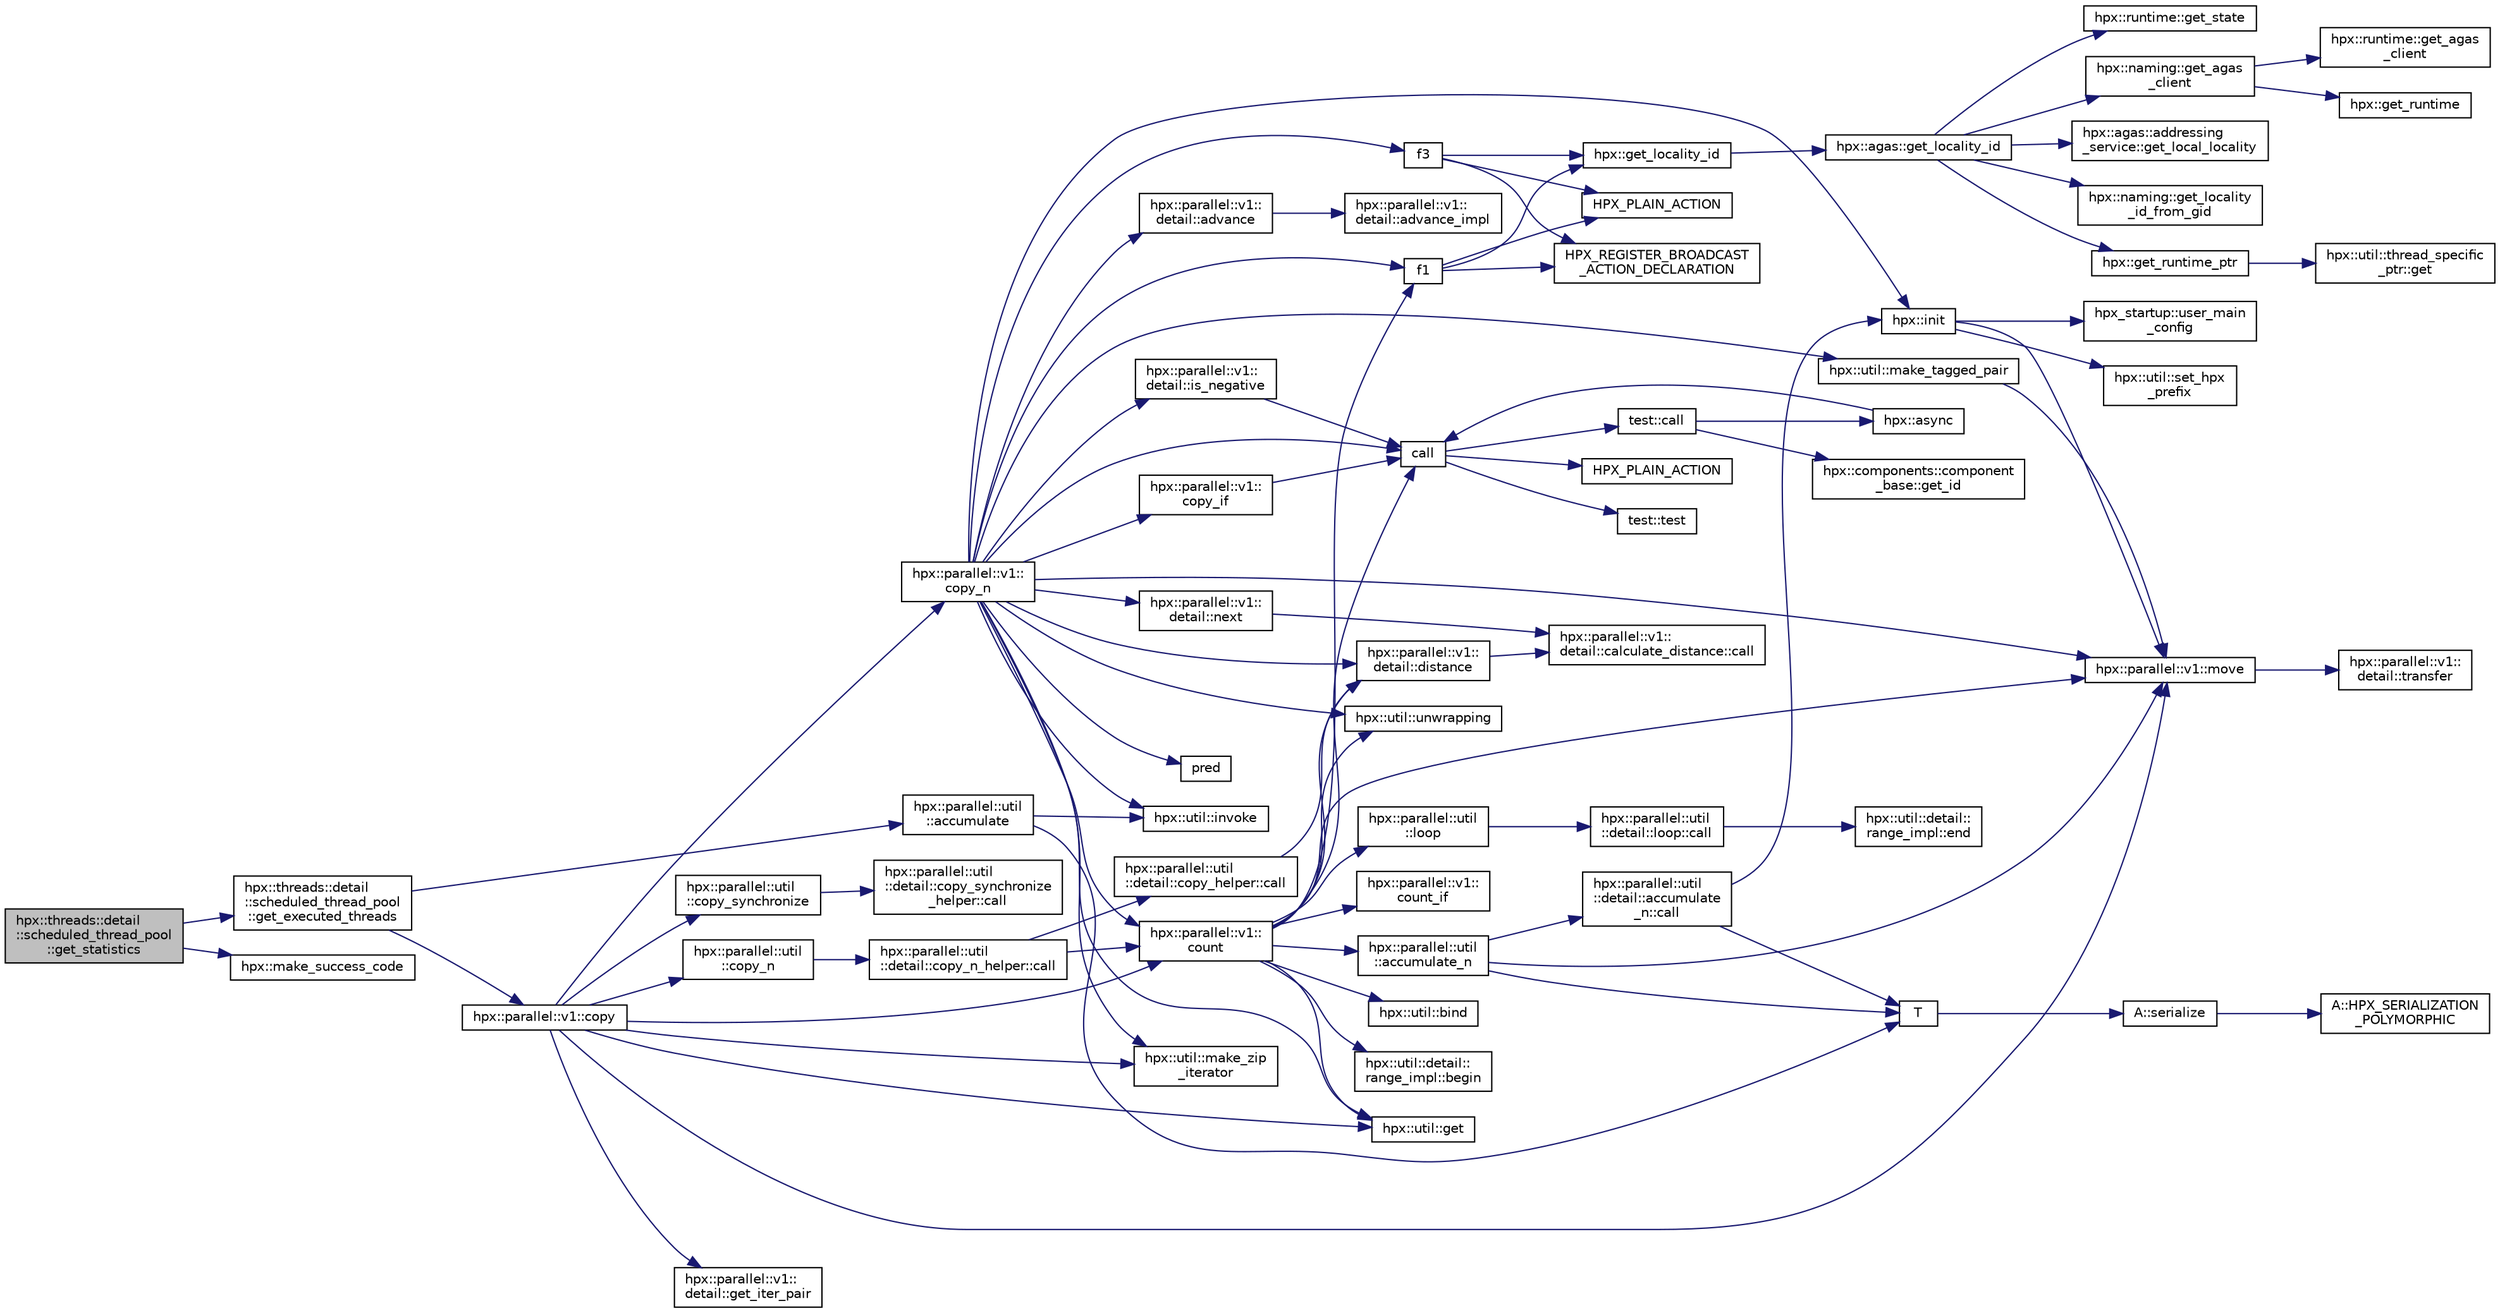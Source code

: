 digraph "hpx::threads::detail::scheduled_thread_pool::get_statistics"
{
  edge [fontname="Helvetica",fontsize="10",labelfontname="Helvetica",labelfontsize="10"];
  node [fontname="Helvetica",fontsize="10",shape=record];
  rankdir="LR";
  Node627 [label="hpx::threads::detail\l::scheduled_thread_pool\l::get_statistics",height=0.2,width=0.4,color="black", fillcolor="grey75", style="filled", fontcolor="black"];
  Node627 -> Node628 [color="midnightblue",fontsize="10",style="solid",fontname="Helvetica"];
  Node628 [label="hpx::threads::detail\l::scheduled_thread_pool\l::get_executed_threads",height=0.2,width=0.4,color="black", fillcolor="white", style="filled",URL="$d2/df7/classhpx_1_1threads_1_1detail_1_1scheduled__thread__pool.html#a752993760499d1faf511432e3230620a"];
  Node628 -> Node629 [color="midnightblue",fontsize="10",style="solid",fontname="Helvetica"];
  Node629 [label="hpx::parallel::util\l::accumulate",height=0.2,width=0.4,color="black", fillcolor="white", style="filled",URL="$df/dc6/namespacehpx_1_1parallel_1_1util.html#ab57e9fe9dcda3baa915398e2d7ba3d69"];
  Node629 -> Node630 [color="midnightblue",fontsize="10",style="solid",fontname="Helvetica"];
  Node630 [label="T",height=0.2,width=0.4,color="black", fillcolor="white", style="filled",URL="$db/d33/polymorphic__semiintrusive__template_8cpp.html#ad187658f9cb91c1312b39ae7e896f1ea"];
  Node630 -> Node631 [color="midnightblue",fontsize="10",style="solid",fontname="Helvetica"];
  Node631 [label="A::serialize",height=0.2,width=0.4,color="black", fillcolor="white", style="filled",URL="$d7/da0/struct_a.html#a5f5c287cf471e274ed9dda0da1592212"];
  Node631 -> Node632 [color="midnightblue",fontsize="10",style="solid",fontname="Helvetica"];
  Node632 [label="A::HPX_SERIALIZATION\l_POLYMORPHIC",height=0.2,width=0.4,color="black", fillcolor="white", style="filled",URL="$d7/da0/struct_a.html#ada978cc156cebbafddb1f3aa4c01918c"];
  Node629 -> Node633 [color="midnightblue",fontsize="10",style="solid",fontname="Helvetica"];
  Node633 [label="hpx::util::invoke",height=0.2,width=0.4,color="black", fillcolor="white", style="filled",URL="$df/dad/namespacehpx_1_1util.html#a9ed3f52b36e725e476dbf5099134ed3d"];
  Node628 -> Node634 [color="midnightblue",fontsize="10",style="solid",fontname="Helvetica"];
  Node634 [label="hpx::parallel::v1::copy",height=0.2,width=0.4,color="black", fillcolor="white", style="filled",URL="$db/db9/namespacehpx_1_1parallel_1_1v1.html#a502f993845638113034b4a1629b7a3c7"];
  Node634 -> Node635 [color="midnightblue",fontsize="10",style="solid",fontname="Helvetica"];
  Node635 [label="hpx::parallel::v1::\lcopy_n",height=0.2,width=0.4,color="black", fillcolor="white", style="filled",URL="$db/db9/namespacehpx_1_1parallel_1_1v1.html#a62b381b00123e950f7cd81ae9b16c4a6"];
  Node635 -> Node636 [color="midnightblue",fontsize="10",style="solid",fontname="Helvetica"];
  Node636 [label="hpx::util::make_tagged_pair",height=0.2,width=0.4,color="black", fillcolor="white", style="filled",URL="$df/dad/namespacehpx_1_1util.html#afa71e8b7f4f559051a5ff14a508c543c"];
  Node636 -> Node637 [color="midnightblue",fontsize="10",style="solid",fontname="Helvetica"];
  Node637 [label="hpx::parallel::v1::move",height=0.2,width=0.4,color="black", fillcolor="white", style="filled",URL="$db/db9/namespacehpx_1_1parallel_1_1v1.html#aa7c4ede081ce786c9d1eb1adff495cfc"];
  Node637 -> Node638 [color="midnightblue",fontsize="10",style="solid",fontname="Helvetica"];
  Node638 [label="hpx::parallel::v1::\ldetail::transfer",height=0.2,width=0.4,color="black", fillcolor="white", style="filled",URL="$d2/ddd/namespacehpx_1_1parallel_1_1v1_1_1detail.html#ab1b56a05e1885ca7cc7ffa1804dd2f3c"];
  Node635 -> Node639 [color="midnightblue",fontsize="10",style="solid",fontname="Helvetica"];
  Node639 [label="hpx::parallel::v1::\ldetail::is_negative",height=0.2,width=0.4,color="black", fillcolor="white", style="filled",URL="$d2/ddd/namespacehpx_1_1parallel_1_1v1_1_1detail.html#adf2e40fc4b20ad0fd442ee3118a4d527"];
  Node639 -> Node640 [color="midnightblue",fontsize="10",style="solid",fontname="Helvetica"];
  Node640 [label="call",height=0.2,width=0.4,color="black", fillcolor="white", style="filled",URL="$d2/d67/promise__1620_8cpp.html#a58357f0b82bc761e1d0b9091ed563a70"];
  Node640 -> Node641 [color="midnightblue",fontsize="10",style="solid",fontname="Helvetica"];
  Node641 [label="test::test",height=0.2,width=0.4,color="black", fillcolor="white", style="filled",URL="$d8/d89/structtest.html#ab42d5ece712d716b04cb3f686f297a26"];
  Node640 -> Node642 [color="midnightblue",fontsize="10",style="solid",fontname="Helvetica"];
  Node642 [label="HPX_PLAIN_ACTION",height=0.2,width=0.4,color="black", fillcolor="white", style="filled",URL="$d2/d67/promise__1620_8cpp.html#ab96aab827a4b1fcaf66cfe0ba83fef23"];
  Node640 -> Node643 [color="midnightblue",fontsize="10",style="solid",fontname="Helvetica"];
  Node643 [label="test::call",height=0.2,width=0.4,color="black", fillcolor="white", style="filled",URL="$d8/d89/structtest.html#aeb29e7ed6518b9426ccf1344c52620ae"];
  Node643 -> Node644 [color="midnightblue",fontsize="10",style="solid",fontname="Helvetica"];
  Node644 [label="hpx::async",height=0.2,width=0.4,color="black", fillcolor="white", style="filled",URL="$d8/d83/namespacehpx.html#acb7d8e37b73b823956ce144f9a57eaa4"];
  Node644 -> Node640 [color="midnightblue",fontsize="10",style="solid",fontname="Helvetica"];
  Node643 -> Node645 [color="midnightblue",fontsize="10",style="solid",fontname="Helvetica"];
  Node645 [label="hpx::components::component\l_base::get_id",height=0.2,width=0.4,color="black", fillcolor="white", style="filled",URL="$d2/de6/classhpx_1_1components_1_1component__base.html#a4c8fd93514039bdf01c48d66d82b19cd"];
  Node635 -> Node646 [color="midnightblue",fontsize="10",style="solid",fontname="Helvetica"];
  Node646 [label="hpx::util::get",height=0.2,width=0.4,color="black", fillcolor="white", style="filled",URL="$df/dad/namespacehpx_1_1util.html#a5cbd3c41f03f4d4acaedaa4777e3cc02"];
  Node635 -> Node640 [color="midnightblue",fontsize="10",style="solid",fontname="Helvetica"];
  Node635 -> Node647 [color="midnightblue",fontsize="10",style="solid",fontname="Helvetica"];
  Node647 [label="pred",height=0.2,width=0.4,color="black", fillcolor="white", style="filled",URL="$dc/d8b/cxx11__std__thread_8cpp.html#a31ff3168522b47b050989c5e07dd8408"];
  Node635 -> Node633 [color="midnightblue",fontsize="10",style="solid",fontname="Helvetica"];
  Node635 -> Node648 [color="midnightblue",fontsize="10",style="solid",fontname="Helvetica"];
  Node648 [label="hpx::parallel::v1::\lcopy_if",height=0.2,width=0.4,color="black", fillcolor="white", style="filled",URL="$db/db9/namespacehpx_1_1parallel_1_1v1.html#a9a749519e8f71f886d23aecb6ceaaf8a"];
  Node648 -> Node640 [color="midnightblue",fontsize="10",style="solid",fontname="Helvetica"];
  Node635 -> Node649 [color="midnightblue",fontsize="10",style="solid",fontname="Helvetica"];
  Node649 [label="hpx::parallel::v1::\lcount",height=0.2,width=0.4,color="black", fillcolor="white", style="filled",URL="$db/db9/namespacehpx_1_1parallel_1_1v1.html#a19d058114a2bd44801aab4176b188e23"];
  Node649 -> Node650 [color="midnightblue",fontsize="10",style="solid",fontname="Helvetica"];
  Node650 [label="hpx::parallel::v1::\lcount_if",height=0.2,width=0.4,color="black", fillcolor="white", style="filled",URL="$db/db9/namespacehpx_1_1parallel_1_1v1.html#ad836ff017ec208c2d6388a9b47b05ce0"];
  Node649 -> Node651 [color="midnightblue",fontsize="10",style="solid",fontname="Helvetica"];
  Node651 [label="f1",height=0.2,width=0.4,color="black", fillcolor="white", style="filled",URL="$d8/d8b/broadcast_8cpp.html#a1751fbd41f2529b84514a9dbd767959a"];
  Node651 -> Node652 [color="midnightblue",fontsize="10",style="solid",fontname="Helvetica"];
  Node652 [label="hpx::get_locality_id",height=0.2,width=0.4,color="black", fillcolor="white", style="filled",URL="$d8/d83/namespacehpx.html#a158d7c54a657bb364c1704033010697b",tooltip="Return the number of the locality this function is being called from. "];
  Node652 -> Node653 [color="midnightblue",fontsize="10",style="solid",fontname="Helvetica"];
  Node653 [label="hpx::agas::get_locality_id",height=0.2,width=0.4,color="black", fillcolor="white", style="filled",URL="$dc/d54/namespacehpx_1_1agas.html#a491cc2ddecdf0f1a9129900caa6a4d3e"];
  Node653 -> Node654 [color="midnightblue",fontsize="10",style="solid",fontname="Helvetica"];
  Node654 [label="hpx::get_runtime_ptr",height=0.2,width=0.4,color="black", fillcolor="white", style="filled",URL="$d8/d83/namespacehpx.html#af29daf2bb3e01b4d6495a1742b6cce64"];
  Node654 -> Node655 [color="midnightblue",fontsize="10",style="solid",fontname="Helvetica"];
  Node655 [label="hpx::util::thread_specific\l_ptr::get",height=0.2,width=0.4,color="black", fillcolor="white", style="filled",URL="$d4/d4c/structhpx_1_1util_1_1thread__specific__ptr.html#a3b27d8520710478aa41d1f74206bdba9"];
  Node653 -> Node656 [color="midnightblue",fontsize="10",style="solid",fontname="Helvetica"];
  Node656 [label="hpx::runtime::get_state",height=0.2,width=0.4,color="black", fillcolor="white", style="filled",URL="$d0/d7b/classhpx_1_1runtime.html#ab405f80e060dac95d624520f38b0524c"];
  Node653 -> Node657 [color="midnightblue",fontsize="10",style="solid",fontname="Helvetica"];
  Node657 [label="hpx::naming::get_agas\l_client",height=0.2,width=0.4,color="black", fillcolor="white", style="filled",URL="$d4/dc9/namespacehpx_1_1naming.html#a0408fffd5d34b620712a801b0ae3b032"];
  Node657 -> Node658 [color="midnightblue",fontsize="10",style="solid",fontname="Helvetica"];
  Node658 [label="hpx::get_runtime",height=0.2,width=0.4,color="black", fillcolor="white", style="filled",URL="$d8/d83/namespacehpx.html#aef902cc6c7dd3b9fbadf34d1e850a070"];
  Node657 -> Node659 [color="midnightblue",fontsize="10",style="solid",fontname="Helvetica"];
  Node659 [label="hpx::runtime::get_agas\l_client",height=0.2,width=0.4,color="black", fillcolor="white", style="filled",URL="$d0/d7b/classhpx_1_1runtime.html#aeb5dddd30d6b9861669af8ad44d1a96a"];
  Node653 -> Node660 [color="midnightblue",fontsize="10",style="solid",fontname="Helvetica"];
  Node660 [label="hpx::agas::addressing\l_service::get_local_locality",height=0.2,width=0.4,color="black", fillcolor="white", style="filled",URL="$db/d58/structhpx_1_1agas_1_1addressing__service.html#ab52c19a37c2a7a006c6c15f90ad0539c"];
  Node653 -> Node661 [color="midnightblue",fontsize="10",style="solid",fontname="Helvetica"];
  Node661 [label="hpx::naming::get_locality\l_id_from_gid",height=0.2,width=0.4,color="black", fillcolor="white", style="filled",URL="$d4/dc9/namespacehpx_1_1naming.html#a7fd43037784560bd04fda9b49e33529f"];
  Node651 -> Node662 [color="midnightblue",fontsize="10",style="solid",fontname="Helvetica"];
  Node662 [label="HPX_PLAIN_ACTION",height=0.2,width=0.4,color="black", fillcolor="white", style="filled",URL="$d8/d8b/broadcast_8cpp.html#a19685a0394ce6a99351f7a679f6eeefc"];
  Node651 -> Node663 [color="midnightblue",fontsize="10",style="solid",fontname="Helvetica"];
  Node663 [label="HPX_REGISTER_BROADCAST\l_ACTION_DECLARATION",height=0.2,width=0.4,color="black", fillcolor="white", style="filled",URL="$d7/d38/addressing__service_8cpp.html#a573d764d9cb34eec46a4bdffcf07875f"];
  Node649 -> Node664 [color="midnightblue",fontsize="10",style="solid",fontname="Helvetica"];
  Node664 [label="hpx::parallel::util\l::loop",height=0.2,width=0.4,color="black", fillcolor="white", style="filled",URL="$df/dc6/namespacehpx_1_1parallel_1_1util.html#a3f434e00f42929aac85debb8c5782213"];
  Node664 -> Node665 [color="midnightblue",fontsize="10",style="solid",fontname="Helvetica"];
  Node665 [label="hpx::parallel::util\l::detail::loop::call",height=0.2,width=0.4,color="black", fillcolor="white", style="filled",URL="$da/d06/structhpx_1_1parallel_1_1util_1_1detail_1_1loop.html#a5c5e8dbda782f09cdb7bc2509e3bf09e"];
  Node665 -> Node666 [color="midnightblue",fontsize="10",style="solid",fontname="Helvetica"];
  Node666 [label="hpx::util::detail::\lrange_impl::end",height=0.2,width=0.4,color="black", fillcolor="white", style="filled",URL="$d4/d4a/namespacehpx_1_1util_1_1detail_1_1range__impl.html#afb2ea48b0902f52ee4d8b764807b4316"];
  Node649 -> Node667 [color="midnightblue",fontsize="10",style="solid",fontname="Helvetica"];
  Node667 [label="hpx::util::bind",height=0.2,width=0.4,color="black", fillcolor="white", style="filled",URL="$df/dad/namespacehpx_1_1util.html#ad844caedf82a0173d6909d910c3e48c6"];
  Node649 -> Node637 [color="midnightblue",fontsize="10",style="solid",fontname="Helvetica"];
  Node649 -> Node646 [color="midnightblue",fontsize="10",style="solid",fontname="Helvetica"];
  Node649 -> Node640 [color="midnightblue",fontsize="10",style="solid",fontname="Helvetica"];
  Node649 -> Node668 [color="midnightblue",fontsize="10",style="solid",fontname="Helvetica"];
  Node668 [label="hpx::parallel::v1::\ldetail::distance",height=0.2,width=0.4,color="black", fillcolor="white", style="filled",URL="$d2/ddd/namespacehpx_1_1parallel_1_1v1_1_1detail.html#a6bea3c6a5f470cad11f27ee6bab4a33f"];
  Node668 -> Node669 [color="midnightblue",fontsize="10",style="solid",fontname="Helvetica"];
  Node669 [label="hpx::parallel::v1::\ldetail::calculate_distance::call",height=0.2,width=0.4,color="black", fillcolor="white", style="filled",URL="$db/dfa/structhpx_1_1parallel_1_1v1_1_1detail_1_1calculate__distance.html#a950a6627830a7d019ac0e734b0a447bf"];
  Node649 -> Node670 [color="midnightblue",fontsize="10",style="solid",fontname="Helvetica"];
  Node670 [label="hpx::util::unwrapping",height=0.2,width=0.4,color="black", fillcolor="white", style="filled",URL="$df/dad/namespacehpx_1_1util.html#a7529d9ac687684c33403cdd1f9cef8e4"];
  Node649 -> Node671 [color="midnightblue",fontsize="10",style="solid",fontname="Helvetica"];
  Node671 [label="hpx::parallel::util\l::accumulate_n",height=0.2,width=0.4,color="black", fillcolor="white", style="filled",URL="$df/dc6/namespacehpx_1_1parallel_1_1util.html#af19f9a2722f97c2247ea5d0dbb5e2d25"];
  Node671 -> Node672 [color="midnightblue",fontsize="10",style="solid",fontname="Helvetica"];
  Node672 [label="hpx::parallel::util\l::detail::accumulate\l_n::call",height=0.2,width=0.4,color="black", fillcolor="white", style="filled",URL="$d8/d3b/structhpx_1_1parallel_1_1util_1_1detail_1_1accumulate__n.html#a765aceb8ab313fc92f7c4aaf70ccca8f"];
  Node672 -> Node673 [color="midnightblue",fontsize="10",style="solid",fontname="Helvetica"];
  Node673 [label="hpx::init",height=0.2,width=0.4,color="black", fillcolor="white", style="filled",URL="$d8/d83/namespacehpx.html#a3c694ea960b47c56b33351ba16e3d76b",tooltip="Main entry point for launching the HPX runtime system. "];
  Node673 -> Node674 [color="midnightblue",fontsize="10",style="solid",fontname="Helvetica"];
  Node674 [label="hpx::util::set_hpx\l_prefix",height=0.2,width=0.4,color="black", fillcolor="white", style="filled",URL="$df/dad/namespacehpx_1_1util.html#ae40a23c1ba0a48d9304dcf717a95793e"];
  Node673 -> Node675 [color="midnightblue",fontsize="10",style="solid",fontname="Helvetica"];
  Node675 [label="hpx_startup::user_main\l_config",height=0.2,width=0.4,color="black", fillcolor="white", style="filled",URL="$d3/dd2/namespacehpx__startup.html#aaac571d88bd3912a4225a23eb3261637"];
  Node673 -> Node637 [color="midnightblue",fontsize="10",style="solid",fontname="Helvetica"];
  Node672 -> Node630 [color="midnightblue",fontsize="10",style="solid",fontname="Helvetica"];
  Node671 -> Node637 [color="midnightblue",fontsize="10",style="solid",fontname="Helvetica"];
  Node671 -> Node630 [color="midnightblue",fontsize="10",style="solid",fontname="Helvetica"];
  Node649 -> Node676 [color="midnightblue",fontsize="10",style="solid",fontname="Helvetica"];
  Node676 [label="hpx::util::detail::\lrange_impl::begin",height=0.2,width=0.4,color="black", fillcolor="white", style="filled",URL="$d4/d4a/namespacehpx_1_1util_1_1detail_1_1range__impl.html#a31e165df2b865cdd961f35ce938db41a"];
  Node635 -> Node668 [color="midnightblue",fontsize="10",style="solid",fontname="Helvetica"];
  Node635 -> Node673 [color="midnightblue",fontsize="10",style="solid",fontname="Helvetica"];
  Node635 -> Node677 [color="midnightblue",fontsize="10",style="solid",fontname="Helvetica"];
  Node677 [label="hpx::util::make_zip\l_iterator",height=0.2,width=0.4,color="black", fillcolor="white", style="filled",URL="$df/dad/namespacehpx_1_1util.html#a2f68369b316e5699be2c81c04e3ee209"];
  Node635 -> Node651 [color="midnightblue",fontsize="10",style="solid",fontname="Helvetica"];
  Node635 -> Node678 [color="midnightblue",fontsize="10",style="solid",fontname="Helvetica"];
  Node678 [label="f3",height=0.2,width=0.4,color="black", fillcolor="white", style="filled",URL="$d8/d8b/broadcast_8cpp.html#a9bac347cb7dd97427ecd2dd58525b646"];
  Node678 -> Node652 [color="midnightblue",fontsize="10",style="solid",fontname="Helvetica"];
  Node678 -> Node662 [color="midnightblue",fontsize="10",style="solid",fontname="Helvetica"];
  Node678 -> Node663 [color="midnightblue",fontsize="10",style="solid",fontname="Helvetica"];
  Node635 -> Node679 [color="midnightblue",fontsize="10",style="solid",fontname="Helvetica"];
  Node679 [label="hpx::parallel::v1::\ldetail::next",height=0.2,width=0.4,color="black", fillcolor="white", style="filled",URL="$d2/ddd/namespacehpx_1_1parallel_1_1v1_1_1detail.html#a0a6696d8c17a32b8ebfaa496b9ab3332"];
  Node679 -> Node669 [color="midnightblue",fontsize="10",style="solid",fontname="Helvetica"];
  Node635 -> Node680 [color="midnightblue",fontsize="10",style="solid",fontname="Helvetica"];
  Node680 [label="hpx::parallel::v1::\ldetail::advance",height=0.2,width=0.4,color="black", fillcolor="white", style="filled",URL="$d2/ddd/namespacehpx_1_1parallel_1_1v1_1_1detail.html#ad9fca7bce7b3e3c32302967ffc1fb4a4"];
  Node680 -> Node681 [color="midnightblue",fontsize="10",style="solid",fontname="Helvetica"];
  Node681 [label="hpx::parallel::v1::\ldetail::advance_impl",height=0.2,width=0.4,color="black", fillcolor="white", style="filled",URL="$d2/ddd/namespacehpx_1_1parallel_1_1v1_1_1detail.html#ad4fa62ca115927187e4063b65ee5f317"];
  Node635 -> Node637 [color="midnightblue",fontsize="10",style="solid",fontname="Helvetica"];
  Node635 -> Node670 [color="midnightblue",fontsize="10",style="solid",fontname="Helvetica"];
  Node634 -> Node649 [color="midnightblue",fontsize="10",style="solid",fontname="Helvetica"];
  Node634 -> Node682 [color="midnightblue",fontsize="10",style="solid",fontname="Helvetica"];
  Node682 [label="hpx::parallel::util\l::copy_n",height=0.2,width=0.4,color="black", fillcolor="white", style="filled",URL="$df/dc6/namespacehpx_1_1parallel_1_1util.html#ab30b19e9d50f04c88be6cb7408c82987"];
  Node682 -> Node683 [color="midnightblue",fontsize="10",style="solid",fontname="Helvetica"];
  Node683 [label="hpx::parallel::util\l::detail::copy_n_helper::call",height=0.2,width=0.4,color="black", fillcolor="white", style="filled",URL="$de/d50/structhpx_1_1parallel_1_1util_1_1detail_1_1copy__n__helper.html#ae283ae8df16258386dd2aa4d58d4df8e"];
  Node683 -> Node649 [color="midnightblue",fontsize="10",style="solid",fontname="Helvetica"];
  Node683 -> Node684 [color="midnightblue",fontsize="10",style="solid",fontname="Helvetica"];
  Node684 [label="hpx::parallel::util\l::detail::copy_helper::call",height=0.2,width=0.4,color="black", fillcolor="white", style="filled",URL="$db/d59/structhpx_1_1parallel_1_1util_1_1detail_1_1copy__helper.html#ac801832edc0b6a84595880bb4613cb60"];
  Node684 -> Node668 [color="midnightblue",fontsize="10",style="solid",fontname="Helvetica"];
  Node634 -> Node685 [color="midnightblue",fontsize="10",style="solid",fontname="Helvetica"];
  Node685 [label="hpx::parallel::v1::\ldetail::get_iter_pair",height=0.2,width=0.4,color="black", fillcolor="white", style="filled",URL="$d2/ddd/namespacehpx_1_1parallel_1_1v1_1_1detail.html#ac4d3c2918035705998b9b049c5440119"];
  Node634 -> Node677 [color="midnightblue",fontsize="10",style="solid",fontname="Helvetica"];
  Node634 -> Node646 [color="midnightblue",fontsize="10",style="solid",fontname="Helvetica"];
  Node634 -> Node686 [color="midnightblue",fontsize="10",style="solid",fontname="Helvetica"];
  Node686 [label="hpx::parallel::util\l::copy_synchronize",height=0.2,width=0.4,color="black", fillcolor="white", style="filled",URL="$df/dc6/namespacehpx_1_1parallel_1_1util.html#ad33c06f9b1fc663f33b9fb189390e71b"];
  Node686 -> Node687 [color="midnightblue",fontsize="10",style="solid",fontname="Helvetica"];
  Node687 [label="hpx::parallel::util\l::detail::copy_synchronize\l_helper::call",height=0.2,width=0.4,color="black", fillcolor="white", style="filled",URL="$d7/d41/structhpx_1_1parallel_1_1util_1_1detail_1_1copy__synchronize__helper.html#a7c8e8c72844a8fd415b6b3517cc1a224"];
  Node634 -> Node637 [color="midnightblue",fontsize="10",style="solid",fontname="Helvetica"];
  Node627 -> Node688 [color="midnightblue",fontsize="10",style="solid",fontname="Helvetica"];
  Node688 [label="hpx::make_success_code",height=0.2,width=0.4,color="black", fillcolor="white", style="filled",URL="$d8/d83/namespacehpx.html#a0e8512a8f49e2a6c8185061181419d8f",tooltip="Returns error_code(hpx::success, \"success\", mode). "];
}
